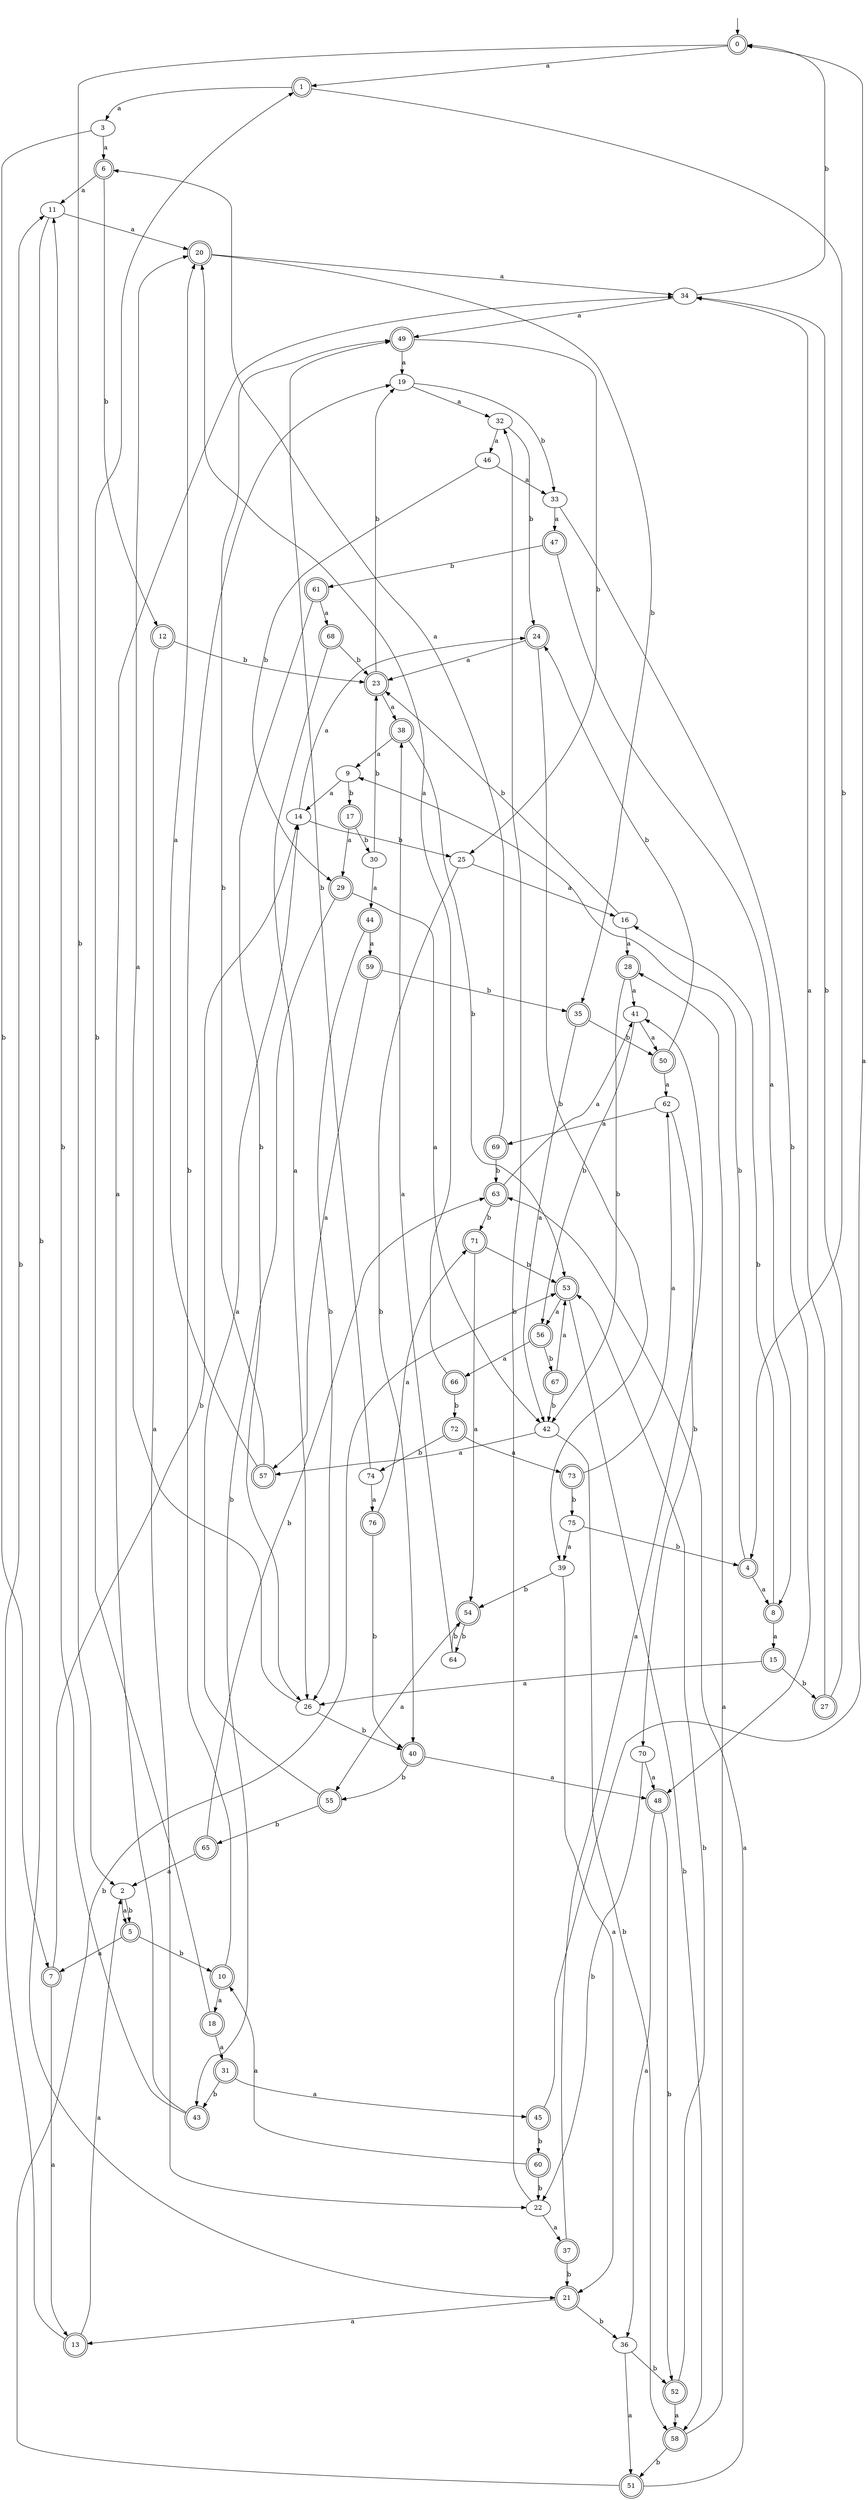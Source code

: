 digraph RandomDFA {
  __start0 [label="", shape=none];
  __start0 -> 0 [label=""];
  0 [shape=circle] [shape=doublecircle]
  0 -> 1 [label="a"]
  0 -> 2 [label="b"]
  1 [shape=doublecircle]
  1 -> 3 [label="a"]
  1 -> 4 [label="b"]
  2
  2 -> 5 [label="a"]
  2 -> 5 [label="b"]
  3
  3 -> 6 [label="a"]
  3 -> 7 [label="b"]
  4 [shape=doublecircle]
  4 -> 8 [label="a"]
  4 -> 9 [label="b"]
  5 [shape=doublecircle]
  5 -> 7 [label="a"]
  5 -> 10 [label="b"]
  6 [shape=doublecircle]
  6 -> 11 [label="a"]
  6 -> 12 [label="b"]
  7 [shape=doublecircle]
  7 -> 13 [label="a"]
  7 -> 14 [label="b"]
  8 [shape=doublecircle]
  8 -> 15 [label="a"]
  8 -> 16 [label="b"]
  9
  9 -> 14 [label="a"]
  9 -> 17 [label="b"]
  10 [shape=doublecircle]
  10 -> 18 [label="a"]
  10 -> 19 [label="b"]
  11
  11 -> 20 [label="a"]
  11 -> 21 [label="b"]
  12 [shape=doublecircle]
  12 -> 22 [label="a"]
  12 -> 23 [label="b"]
  13 [shape=doublecircle]
  13 -> 2 [label="a"]
  13 -> 11 [label="b"]
  14
  14 -> 24 [label="a"]
  14 -> 25 [label="b"]
  15 [shape=doublecircle]
  15 -> 26 [label="a"]
  15 -> 27 [label="b"]
  16
  16 -> 28 [label="a"]
  16 -> 23 [label="b"]
  17 [shape=doublecircle]
  17 -> 29 [label="a"]
  17 -> 30 [label="b"]
  18 [shape=doublecircle]
  18 -> 31 [label="a"]
  18 -> 1 [label="b"]
  19
  19 -> 32 [label="a"]
  19 -> 33 [label="b"]
  20 [shape=doublecircle]
  20 -> 34 [label="a"]
  20 -> 35 [label="b"]
  21 [shape=doublecircle]
  21 -> 13 [label="a"]
  21 -> 36 [label="b"]
  22
  22 -> 37 [label="a"]
  22 -> 32 [label="b"]
  23 [shape=doublecircle]
  23 -> 38 [label="a"]
  23 -> 19 [label="b"]
  24 [shape=doublecircle]
  24 -> 23 [label="a"]
  24 -> 39 [label="b"]
  25
  25 -> 16 [label="a"]
  25 -> 40 [label="b"]
  26
  26 -> 20 [label="a"]
  26 -> 40 [label="b"]
  27 [shape=doublecircle]
  27 -> 34 [label="a"]
  27 -> 34 [label="b"]
  28 [shape=doublecircle]
  28 -> 41 [label="a"]
  28 -> 42 [label="b"]
  29 [shape=doublecircle]
  29 -> 42 [label="a"]
  29 -> 43 [label="b"]
  30
  30 -> 44 [label="a"]
  30 -> 23 [label="b"]
  31 [shape=doublecircle]
  31 -> 45 [label="a"]
  31 -> 43 [label="b"]
  32
  32 -> 46 [label="a"]
  32 -> 24 [label="b"]
  33
  33 -> 47 [label="a"]
  33 -> 48 [label="b"]
  34
  34 -> 49 [label="a"]
  34 -> 0 [label="b"]
  35 [shape=doublecircle]
  35 -> 42 [label="a"]
  35 -> 50 [label="b"]
  36
  36 -> 51 [label="a"]
  36 -> 52 [label="b"]
  37 [shape=doublecircle]
  37 -> 41 [label="a"]
  37 -> 21 [label="b"]
  38 [shape=doublecircle]
  38 -> 9 [label="a"]
  38 -> 53 [label="b"]
  39
  39 -> 21 [label="a"]
  39 -> 54 [label="b"]
  40 [shape=doublecircle]
  40 -> 48 [label="a"]
  40 -> 55 [label="b"]
  41
  41 -> 50 [label="a"]
  41 -> 56 [label="b"]
  42
  42 -> 57 [label="a"]
  42 -> 58 [label="b"]
  43 [shape=doublecircle]
  43 -> 34 [label="a"]
  43 -> 11 [label="b"]
  44 [shape=doublecircle]
  44 -> 59 [label="a"]
  44 -> 26 [label="b"]
  45 [shape=doublecircle]
  45 -> 0 [label="a"]
  45 -> 60 [label="b"]
  46
  46 -> 33 [label="a"]
  46 -> 29 [label="b"]
  47 [shape=doublecircle]
  47 -> 8 [label="a"]
  47 -> 61 [label="b"]
  48 [shape=doublecircle]
  48 -> 36 [label="a"]
  48 -> 52 [label="b"]
  49 [shape=doublecircle]
  49 -> 19 [label="a"]
  49 -> 25 [label="b"]
  50 [shape=doublecircle]
  50 -> 62 [label="a"]
  50 -> 24 [label="b"]
  51 [shape=doublecircle]
  51 -> 63 [label="a"]
  51 -> 53 [label="b"]
  52 [shape=doublecircle]
  52 -> 58 [label="a"]
  52 -> 53 [label="b"]
  53 [shape=doublecircle]
  53 -> 56 [label="a"]
  53 -> 58 [label="b"]
  54 [shape=doublecircle]
  54 -> 55 [label="a"]
  54 -> 64 [label="b"]
  55 [shape=doublecircle]
  55 -> 14 [label="a"]
  55 -> 65 [label="b"]
  56 [shape=doublecircle]
  56 -> 66 [label="a"]
  56 -> 67 [label="b"]
  57 [shape=doublecircle]
  57 -> 20 [label="a"]
  57 -> 49 [label="b"]
  58 [shape=doublecircle]
  58 -> 28 [label="a"]
  58 -> 51 [label="b"]
  59 [shape=doublecircle]
  59 -> 57 [label="a"]
  59 -> 35 [label="b"]
  60 [shape=doublecircle]
  60 -> 10 [label="a"]
  60 -> 22 [label="b"]
  61 [shape=doublecircle]
  61 -> 68 [label="a"]
  61 -> 26 [label="b"]
  62
  62 -> 69 [label="a"]
  62 -> 70 [label="b"]
  63 [shape=doublecircle]
  63 -> 41 [label="a"]
  63 -> 71 [label="b"]
  64
  64 -> 38 [label="a"]
  64 -> 54 [label="b"]
  65 [shape=doublecircle]
  65 -> 2 [label="a"]
  65 -> 63 [label="b"]
  66 [shape=doublecircle]
  66 -> 20 [label="a"]
  66 -> 72 [label="b"]
  67 [shape=doublecircle]
  67 -> 53 [label="a"]
  67 -> 42 [label="b"]
  68 [shape=doublecircle]
  68 -> 26 [label="a"]
  68 -> 23 [label="b"]
  69 [shape=doublecircle]
  69 -> 6 [label="a"]
  69 -> 63 [label="b"]
  70
  70 -> 48 [label="a"]
  70 -> 22 [label="b"]
  71 [shape=doublecircle]
  71 -> 54 [label="a"]
  71 -> 53 [label="b"]
  72 [shape=doublecircle]
  72 -> 73 [label="a"]
  72 -> 74 [label="b"]
  73 [shape=doublecircle]
  73 -> 62 [label="a"]
  73 -> 75 [label="b"]
  74
  74 -> 76 [label="a"]
  74 -> 49 [label="b"]
  75
  75 -> 39 [label="a"]
  75 -> 4 [label="b"]
  76 [shape=doublecircle]
  76 -> 71 [label="a"]
  76 -> 40 [label="b"]
}
